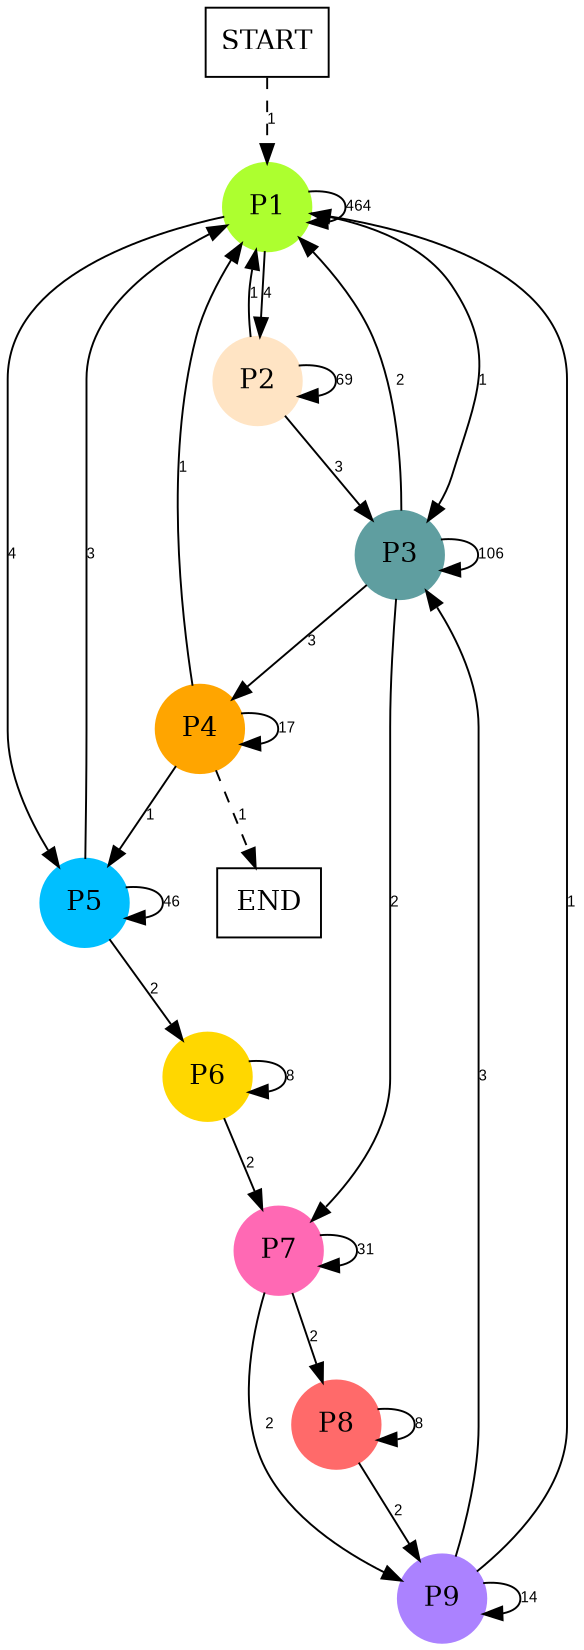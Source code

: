 digraph graphname {
	dpi = 150
	size="16,11!";
	margin = 0;
"P1" [shape=circle, color=greenyellow, style=filled]"P2" [shape=circle, color=bisque, style=filled]"P3" [shape=circle, color=cadetblue, style=filled]"P4" [shape=circle, color=orange, style=filled]"P5" [shape=circle, color=deepskyblue, style=filled]"P6" [shape=circle, color=gold, style=filled]"P7" [shape=circle, color=hotpink, style=filled]"P8" [shape=circle, color=indianred1, style=filled]"P9" [shape=circle, color=mediumpurple1, style=filled]"START" [shape=box, fillcolor=white, style=filled, color=black]"END" [shape=box, fillcolor=white, style=filled, color=black]"P1" -> "P1" [ label ="464" labelfloat=false fontname="Arial" fontsize=8]
"P1" -> "P2" [ label ="4" labelfloat=false fontname="Arial" fontsize=8]
"P1" -> "P3" [ label ="1" labelfloat=false fontname="Arial" fontsize=8]
"P1" -> "P5" [ label ="4" labelfloat=false fontname="Arial" fontsize=8]
"P2" -> "P1" [ label ="1" labelfloat=false fontname="Arial" fontsize=8]
"P2" -> "P2" [ label ="69" labelfloat=false fontname="Arial" fontsize=8]
"P2" -> "P3" [ label ="3" labelfloat=false fontname="Arial" fontsize=8]
"P3" -> "P1" [ label ="2" labelfloat=false fontname="Arial" fontsize=8]
"P3" -> "P3" [ label ="106" labelfloat=false fontname="Arial" fontsize=8]
"P3" -> "P4" [ label ="3" labelfloat=false fontname="Arial" fontsize=8]
"P3" -> "P7" [ label ="2" labelfloat=false fontname="Arial" fontsize=8]
"P4" -> "P1" [ label ="1" labelfloat=false fontname="Arial" fontsize=8]
"P4" -> "P4" [ label ="17" labelfloat=false fontname="Arial" fontsize=8]
"P4" -> "P5" [ label ="1" labelfloat=false fontname="Arial" fontsize=8]
"P4" -> "END" [ style = dashed label ="1" labelfloat=false fontname="Arial" fontsize=8]
"P5" -> "P1" [ label ="3" labelfloat=false fontname="Arial" fontsize=8]
"P5" -> "P5" [ label ="46" labelfloat=false fontname="Arial" fontsize=8]
"P5" -> "P6" [ label ="2" labelfloat=false fontname="Arial" fontsize=8]
"P6" -> "P6" [ label ="8" labelfloat=false fontname="Arial" fontsize=8]
"P6" -> "P7" [ label ="2" labelfloat=false fontname="Arial" fontsize=8]
"P7" -> "P7" [ label ="31" labelfloat=false fontname="Arial" fontsize=8]
"P7" -> "P8" [ label ="2" labelfloat=false fontname="Arial" fontsize=8]
"P7" -> "P9" [ label ="2" labelfloat=false fontname="Arial" fontsize=8]
"P8" -> "P8" [ label ="8" labelfloat=false fontname="Arial" fontsize=8]
"P8" -> "P9" [ label ="2" labelfloat=false fontname="Arial" fontsize=8]
"P9" -> "P1" [ label ="1" labelfloat=false fontname="Arial" fontsize=8]
"P9" -> "P3" [ label ="3" labelfloat=false fontname="Arial" fontsize=8]
"P9" -> "P9" [ label ="14" labelfloat=false fontname="Arial" fontsize=8]
"START" -> "P1" [ style = dashed label ="1" labelfloat=false fontname="Arial" fontsize=8]
}
